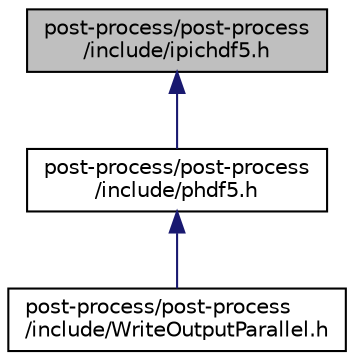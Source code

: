 digraph "post-process/post-process/include/ipichdf5.h"
{
 // INTERACTIVE_SVG=YES
 // LATEX_PDF_SIZE
  edge [fontname="Helvetica",fontsize="10",labelfontname="Helvetica",labelfontsize="10"];
  node [fontname="Helvetica",fontsize="10",shape=record];
  Node1 [label="post-process/post-process\l/include/ipichdf5.h",height=0.2,width=0.4,color="black", fillcolor="grey75", style="filled", fontcolor="black",tooltip=" "];
  Node1 -> Node2 [dir="back",color="midnightblue",fontsize="10",style="solid",fontname="Helvetica"];
  Node2 [label="post-process/post-process\l/include/phdf5.h",height=0.2,width=0.4,color="black", fillcolor="white", style="filled",URL="$dd/da3/post-process_2post-process_2include_2phdf5_8h.html",tooltip=" "];
  Node2 -> Node3 [dir="back",color="midnightblue",fontsize="10",style="solid",fontname="Helvetica"];
  Node3 [label="post-process/post-process\l/include/WriteOutputParallel.h",height=0.2,width=0.4,color="black", fillcolor="white", style="filled",URL="$df/dd2/post-process_2post-process_2include_2_write_output_parallel_8h.html",tooltip=" "];
}

